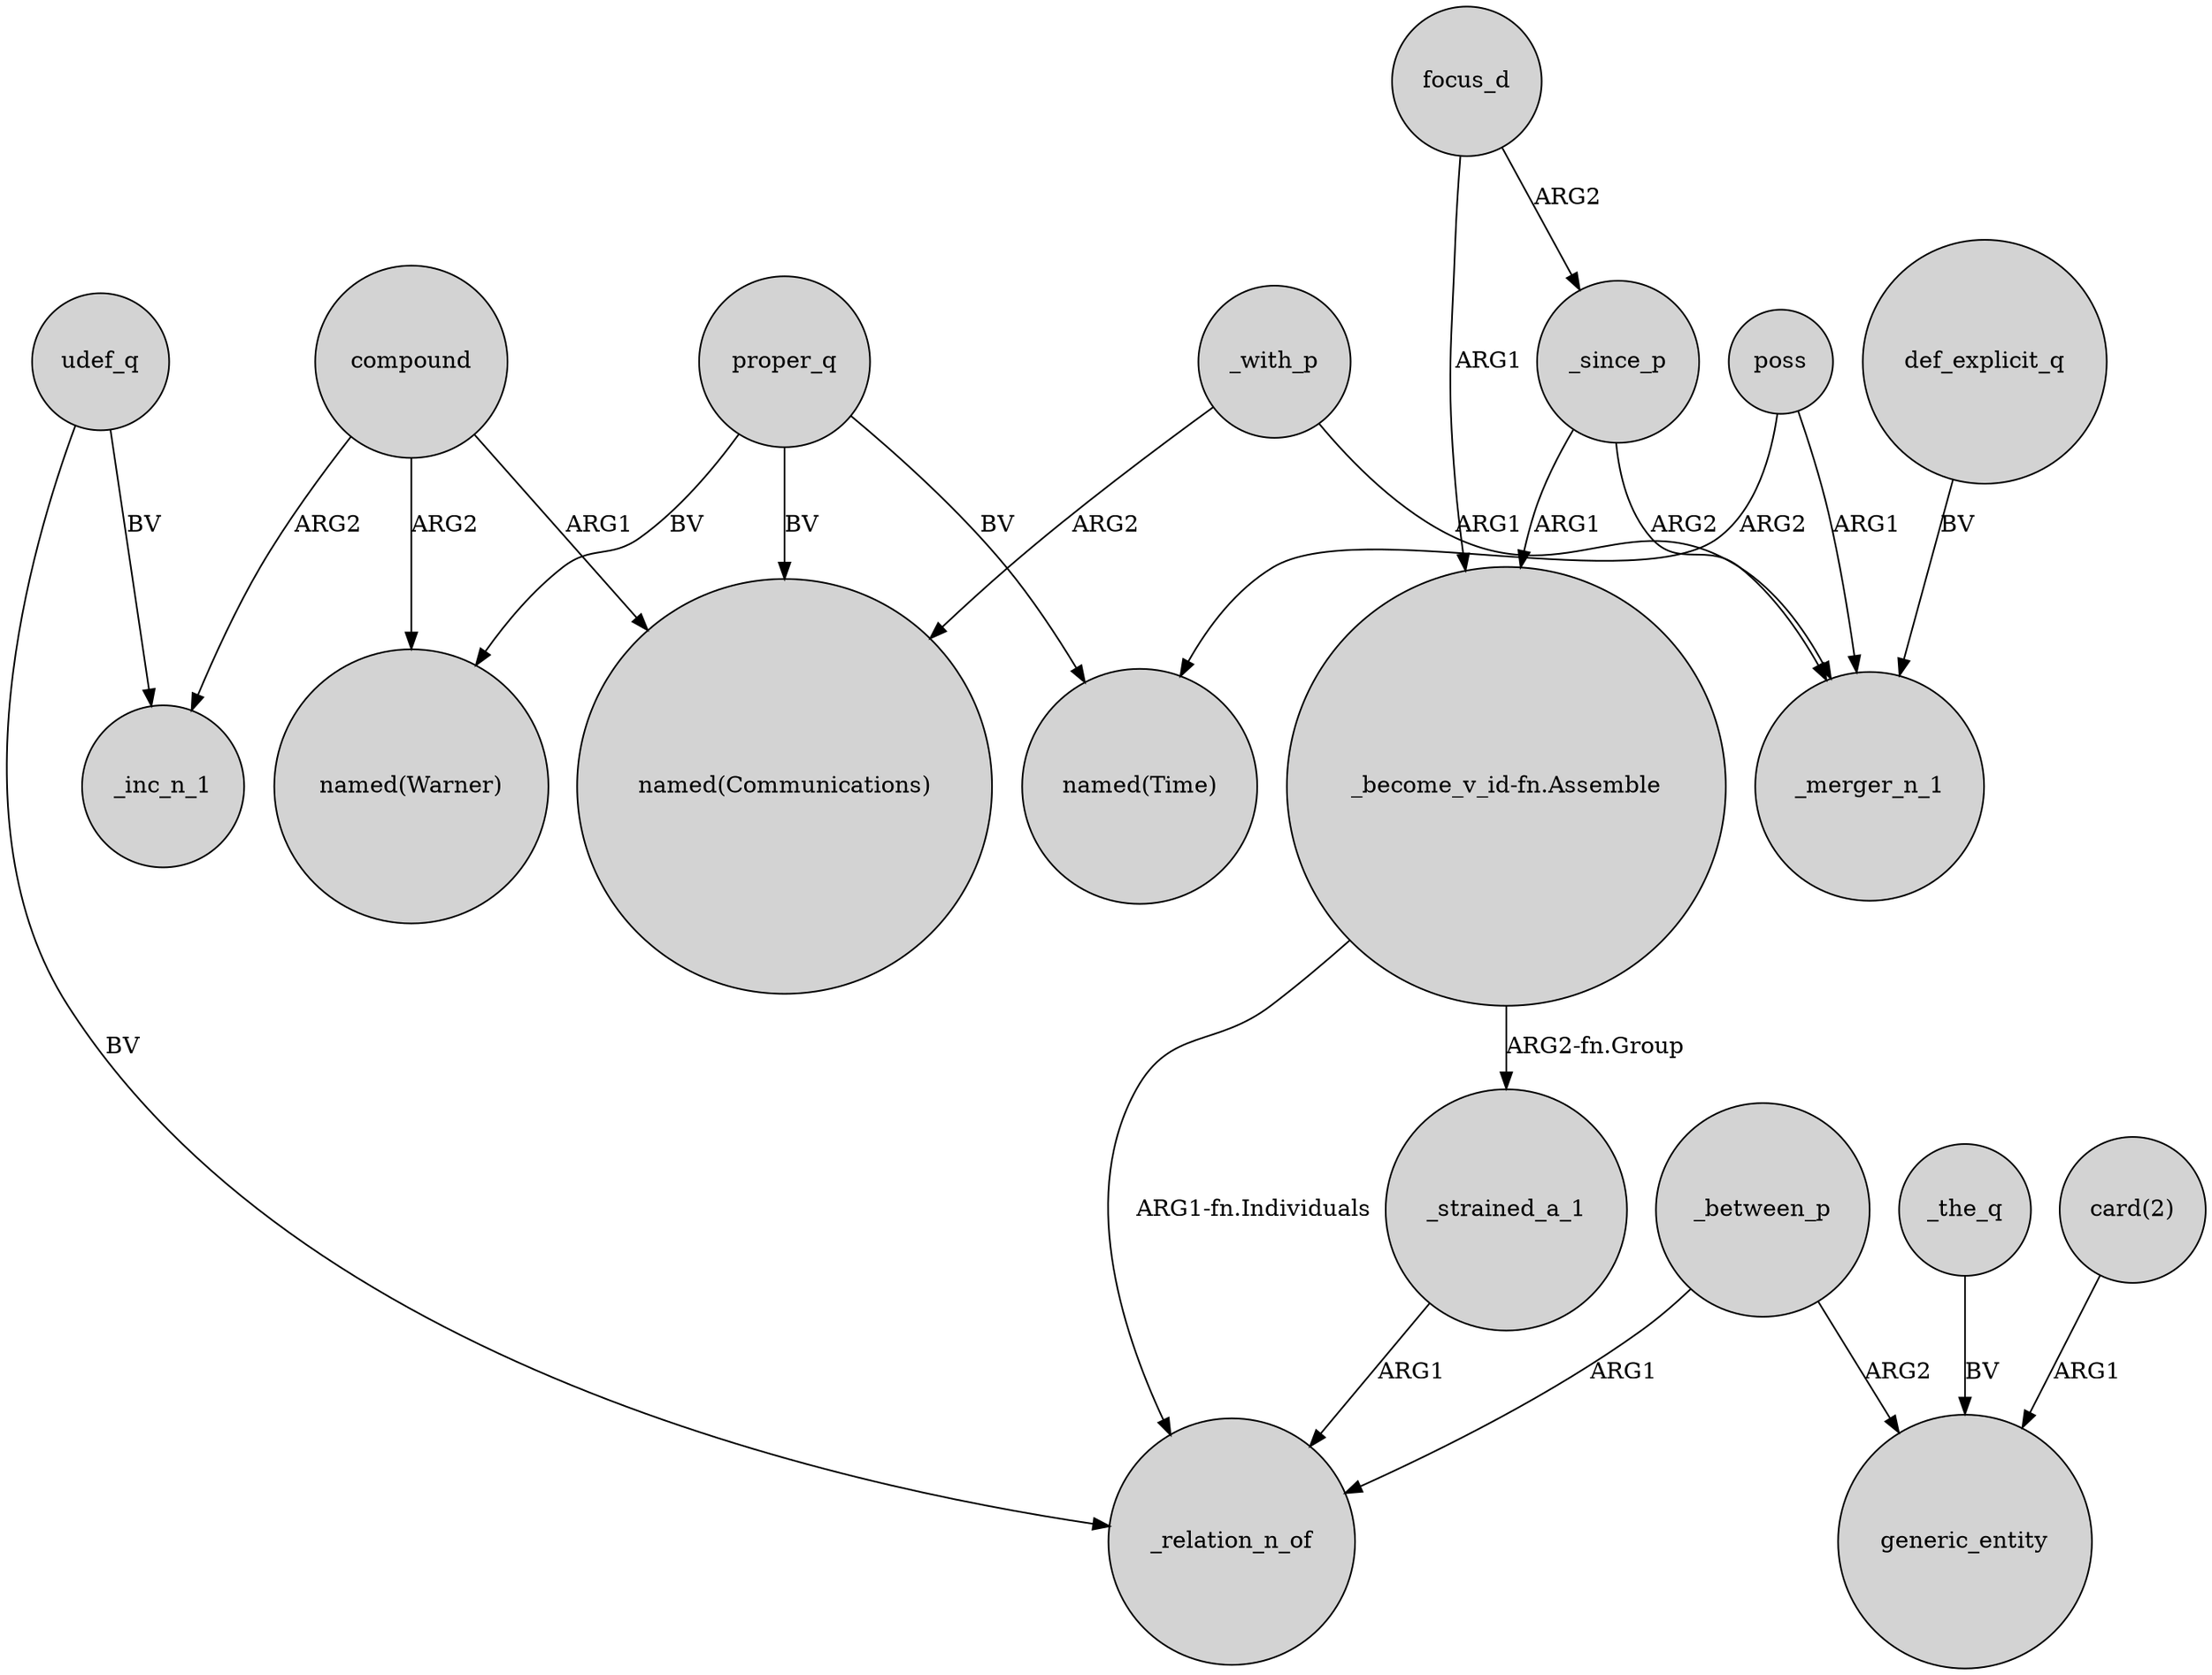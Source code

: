 digraph {
	node [shape=circle style=filled]
	focus_d -> "_become_v_id-fn.Assemble" [label=ARG1]
	"_become_v_id-fn.Assemble" -> _strained_a_1 [label="ARG2-fn.Group"]
	focus_d -> _since_p [label=ARG2]
	"_become_v_id-fn.Assemble" -> _relation_n_of [label="ARG1-fn.Individuals"]
	def_explicit_q -> _merger_n_1 [label=BV]
	proper_q -> "named(Communications)" [label=BV]
	poss -> "named(Time)" [label=ARG2]
	poss -> _merger_n_1 [label=ARG1]
	udef_q -> _relation_n_of [label=BV]
	_since_p -> _merger_n_1 [label=ARG2]
	_since_p -> "_become_v_id-fn.Assemble" [label=ARG1]
	compound -> "named(Communications)" [label=ARG1]
	proper_q -> "named(Time)" [label=BV]
	udef_q -> _inc_n_1 [label=BV]
	compound -> _inc_n_1 [label=ARG2]
	_between_p -> generic_entity [label=ARG2]
	_with_p -> _merger_n_1 [label=ARG1]
	_the_q -> generic_entity [label=BV]
	compound -> "named(Warner)" [label=ARG2]
	proper_q -> "named(Warner)" [label=BV]
	_between_p -> _relation_n_of [label=ARG1]
	_with_p -> "named(Communications)" [label=ARG2]
	"card(2)" -> generic_entity [label=ARG1]
	_strained_a_1 -> _relation_n_of [label=ARG1]
}
